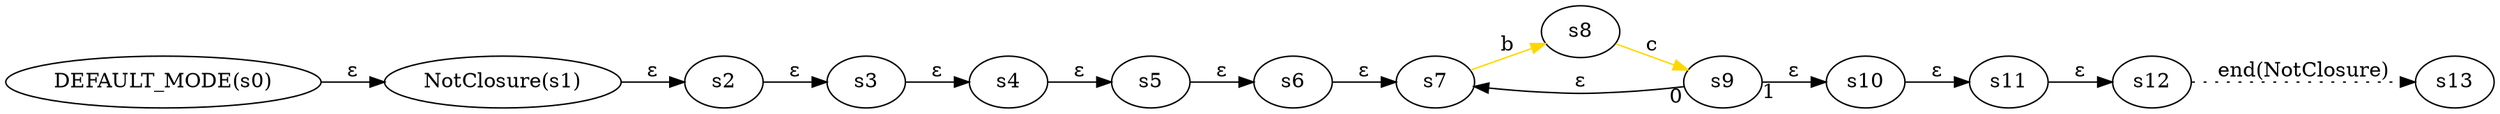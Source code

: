 digraph ATN {
  rankdir=LR;

  "DEFAULT_MODE(s0)" -> "NotClosure(s1)" [label=ε]
  "NotClosure(s1)" -> s2 [label=ε]
  s2 -> s3 [label=ε]
  s3 -> s4 [label=ε]
  s4 -> s5 [label=ε]
  s5 -> s6 [label=ε]
  s6 -> s7 [label=ε]
  s7 -> s8 [label=b color=gold]
  s8 -> s9 [label=c color=gold]
  s9 -> s7 [label=ε taillabel=0]
  s9 -> s10 [label=ε taillabel=1]
  s10 -> s11 [label=ε]
  s11 -> s12 [label=ε]
  s12 -> s13 [label="end(NotClosure)" style=dotted]
}